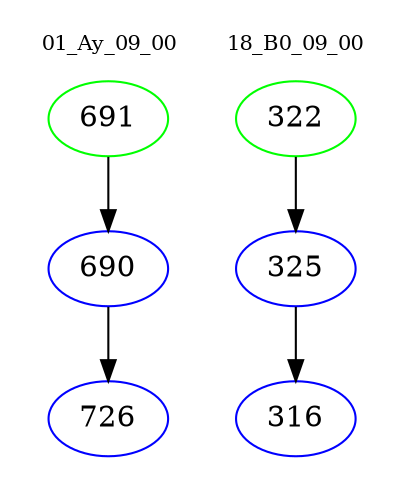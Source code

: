 digraph{
subgraph cluster_0 {
color = white
label = "01_Ay_09_00";
fontsize=10;
T0_691 [label="691", color="green"]
T0_691 -> T0_690 [color="black"]
T0_690 [label="690", color="blue"]
T0_690 -> T0_726 [color="black"]
T0_726 [label="726", color="blue"]
}
subgraph cluster_1 {
color = white
label = "18_B0_09_00";
fontsize=10;
T1_322 [label="322", color="green"]
T1_322 -> T1_325 [color="black"]
T1_325 [label="325", color="blue"]
T1_325 -> T1_316 [color="black"]
T1_316 [label="316", color="blue"]
}
}
